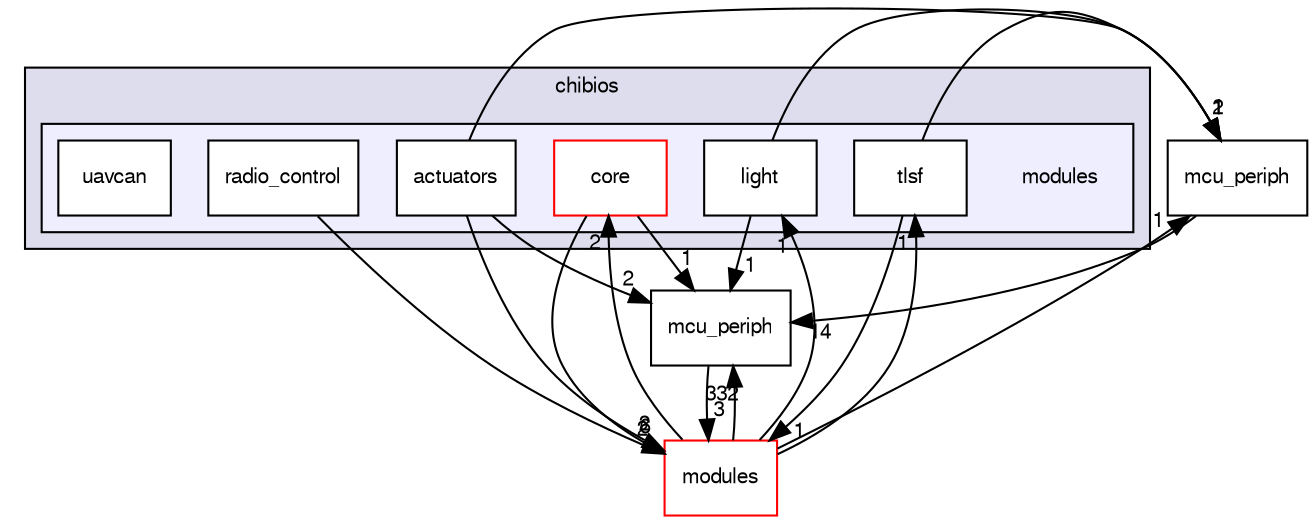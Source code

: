 digraph "sw/airborne/arch/chibios/modules" {
  compound=true
  node [ fontsize="10", fontname="FreeSans"];
  edge [ labelfontsize="10", labelfontname="FreeSans"];
  subgraph clusterdir_975986b9e0eb299e77243bf822f828ce {
    graph [ bgcolor="#ddddee", pencolor="black", label="chibios" fontname="FreeSans", fontsize="10", URL="dir_975986b9e0eb299e77243bf822f828ce.html"]
  subgraph clusterdir_b90ea24ba107b1eee04b94e35b69f47b {
    graph [ bgcolor="#eeeeff", pencolor="black", label="" URL="dir_b90ea24ba107b1eee04b94e35b69f47b.html"];
    dir_b90ea24ba107b1eee04b94e35b69f47b [shape=plaintext label="modules"];
    dir_417c512ab95a5e7f032e969652234298 [shape=box label="actuators" color="black" fillcolor="white" style="filled" URL="dir_417c512ab95a5e7f032e969652234298.html"];
    dir_51637bc44748ed5b809b240786ff8f0c [shape=box label="core" color="red" fillcolor="white" style="filled" URL="dir_51637bc44748ed5b809b240786ff8f0c.html"];
    dir_3225d58f8b54d41370e6de0a5cd6b202 [shape=box label="light" color="black" fillcolor="white" style="filled" URL="dir_3225d58f8b54d41370e6de0a5cd6b202.html"];
    dir_0b5daec9f0b32b543f15a3dbc70ba934 [shape=box label="radio_control" color="black" fillcolor="white" style="filled" URL="dir_0b5daec9f0b32b543f15a3dbc70ba934.html"];
    dir_126cc01af961383a78dcf7fda37fe177 [shape=box label="tlsf" color="black" fillcolor="white" style="filled" URL="dir_126cc01af961383a78dcf7fda37fe177.html"];
    dir_ca1641d5537214017ef5f2c69e95a1ee [shape=box label="uavcan" color="black" fillcolor="white" style="filled" URL="dir_ca1641d5537214017ef5f2c69e95a1ee.html"];
  }
  }
  dir_b82140776176b28f52d7ab660bc0e8ab [shape=box label="mcu_periph" URL="dir_b82140776176b28f52d7ab660bc0e8ab.html"];
  dir_1ca43f6a116d741d80fb1d0555a2b198 [shape=box label="mcu_periph" URL="dir_1ca43f6a116d741d80fb1d0555a2b198.html"];
  dir_c2abcdd6ccb39c3582929c0e3f5651c2 [shape=box label="modules" fillcolor="white" style="filled" color="red" URL="dir_c2abcdd6ccb39c3582929c0e3f5651c2.html"];
  dir_0b5daec9f0b32b543f15a3dbc70ba934->dir_c2abcdd6ccb39c3582929c0e3f5651c2 [headlabel="2", labeldistance=1.5 headhref="dir_000025_000031.html"];
  dir_b82140776176b28f52d7ab660bc0e8ab->dir_1ca43f6a116d741d80fb1d0555a2b198 [headlabel="14", labeldistance=1.5 headhref="dir_000007_000107.html"];
  dir_1ca43f6a116d741d80fb1d0555a2b198->dir_c2abcdd6ccb39c3582929c0e3f5651c2 [headlabel="3", labeldistance=1.5 headhref="dir_000107_000031.html"];
  dir_51637bc44748ed5b809b240786ff8f0c->dir_1ca43f6a116d741d80fb1d0555a2b198 [headlabel="1", labeldistance=1.5 headhref="dir_000019_000107.html"];
  dir_51637bc44748ed5b809b240786ff8f0c->dir_c2abcdd6ccb39c3582929c0e3f5651c2 [headlabel="6", labeldistance=1.5 headhref="dir_000019_000031.html"];
  dir_3225d58f8b54d41370e6de0a5cd6b202->dir_b82140776176b28f52d7ab660bc0e8ab [headlabel="1", labeldistance=1.5 headhref="dir_000024_000007.html"];
  dir_3225d58f8b54d41370e6de0a5cd6b202->dir_1ca43f6a116d741d80fb1d0555a2b198 [headlabel="1", labeldistance=1.5 headhref="dir_000024_000107.html"];
  dir_126cc01af961383a78dcf7fda37fe177->dir_b82140776176b28f52d7ab660bc0e8ab [headlabel="1", labeldistance=1.5 headhref="dir_000028_000007.html"];
  dir_126cc01af961383a78dcf7fda37fe177->dir_c2abcdd6ccb39c3582929c0e3f5651c2 [headlabel="1", labeldistance=1.5 headhref="dir_000028_000031.html"];
  dir_417c512ab95a5e7f032e969652234298->dir_b82140776176b28f52d7ab660bc0e8ab [headlabel="2", labeldistance=1.5 headhref="dir_000012_000007.html"];
  dir_417c512ab95a5e7f032e969652234298->dir_1ca43f6a116d741d80fb1d0555a2b198 [headlabel="2", labeldistance=1.5 headhref="dir_000012_000107.html"];
  dir_417c512ab95a5e7f032e969652234298->dir_c2abcdd6ccb39c3582929c0e3f5651c2 [headlabel="2", labeldistance=1.5 headhref="dir_000012_000031.html"];
  dir_c2abcdd6ccb39c3582929c0e3f5651c2->dir_b82140776176b28f52d7ab660bc0e8ab [headlabel="1", labeldistance=1.5 headhref="dir_000031_000007.html"];
  dir_c2abcdd6ccb39c3582929c0e3f5651c2->dir_1ca43f6a116d741d80fb1d0555a2b198 [headlabel="332", labeldistance=1.5 headhref="dir_000031_000107.html"];
  dir_c2abcdd6ccb39c3582929c0e3f5651c2->dir_51637bc44748ed5b809b240786ff8f0c [headlabel="2", labeldistance=1.5 headhref="dir_000031_000019.html"];
  dir_c2abcdd6ccb39c3582929c0e3f5651c2->dir_3225d58f8b54d41370e6de0a5cd6b202 [headlabel="1", labeldistance=1.5 headhref="dir_000031_000024.html"];
  dir_c2abcdd6ccb39c3582929c0e3f5651c2->dir_126cc01af961383a78dcf7fda37fe177 [headlabel="1", labeldistance=1.5 headhref="dir_000031_000028.html"];
}

